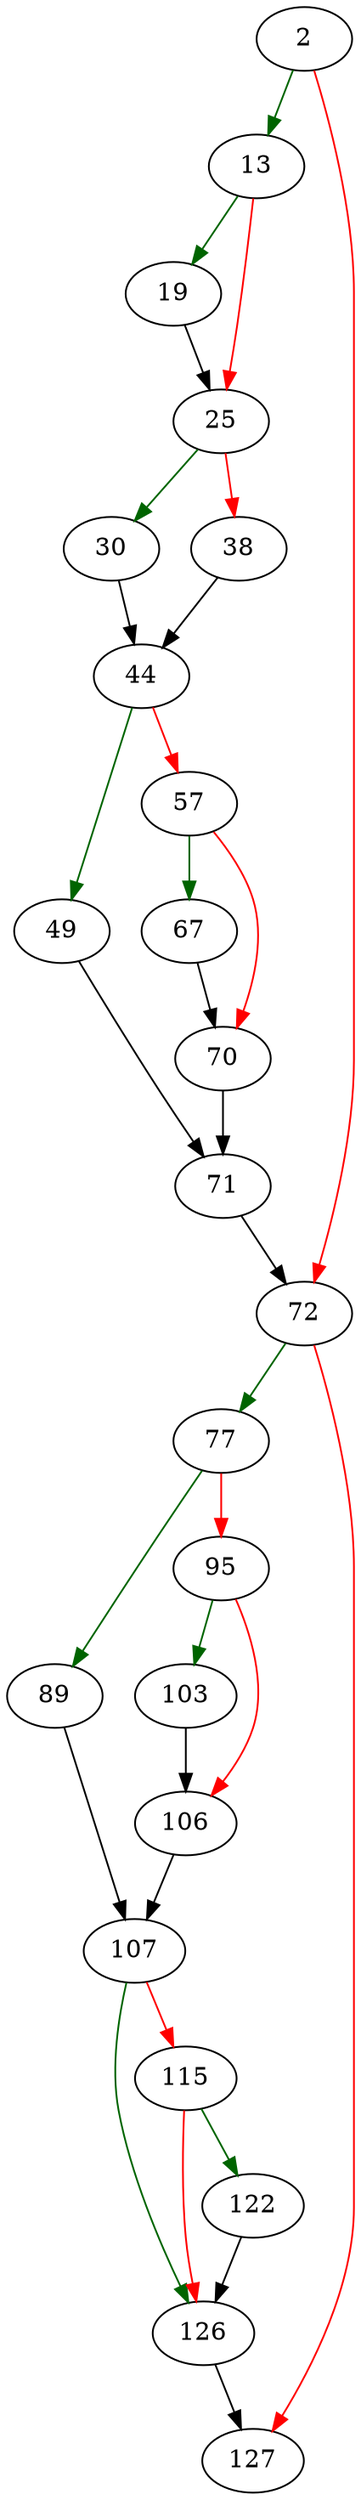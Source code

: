 strict digraph "pcacheManageDirtyList" {
	// Node definitions.
	2 [entry=true];
	13;
	72;
	19;
	25;
	30;
	38;
	44;
	49;
	57;
	71;
	67;
	70;
	77;
	127;
	89;
	95;
	107;
	103;
	106;
	126;
	115;
	122;

	// Edge definitions.
	2 -> 13 [
		color=darkgreen
		cond=true
	];
	2 -> 72 [
		color=red
		cond=false
	];
	13 -> 19 [
		color=darkgreen
		cond=true
	];
	13 -> 25 [
		color=red
		cond=false
	];
	72 -> 77 [
		color=darkgreen
		cond=true
	];
	72 -> 127 [
		color=red
		cond=false
	];
	19 -> 25;
	25 -> 30 [
		color=darkgreen
		cond=true
	];
	25 -> 38 [
		color=red
		cond=false
	];
	30 -> 44;
	38 -> 44;
	44 -> 49 [
		color=darkgreen
		cond=true
	];
	44 -> 57 [
		color=red
		cond=false
	];
	49 -> 71;
	57 -> 67 [
		color=darkgreen
		cond=true
	];
	57 -> 70 [
		color=red
		cond=false
	];
	71 -> 72;
	67 -> 70;
	70 -> 71;
	77 -> 89 [
		color=darkgreen
		cond=true
	];
	77 -> 95 [
		color=red
		cond=false
	];
	89 -> 107;
	95 -> 103 [
		color=darkgreen
		cond=true
	];
	95 -> 106 [
		color=red
		cond=false
	];
	107 -> 126 [
		color=darkgreen
		cond=true
	];
	107 -> 115 [
		color=red
		cond=false
	];
	103 -> 106;
	106 -> 107;
	126 -> 127;
	115 -> 126 [
		color=red
		cond=false
	];
	115 -> 122 [
		color=darkgreen
		cond=true
	];
	122 -> 126;
}